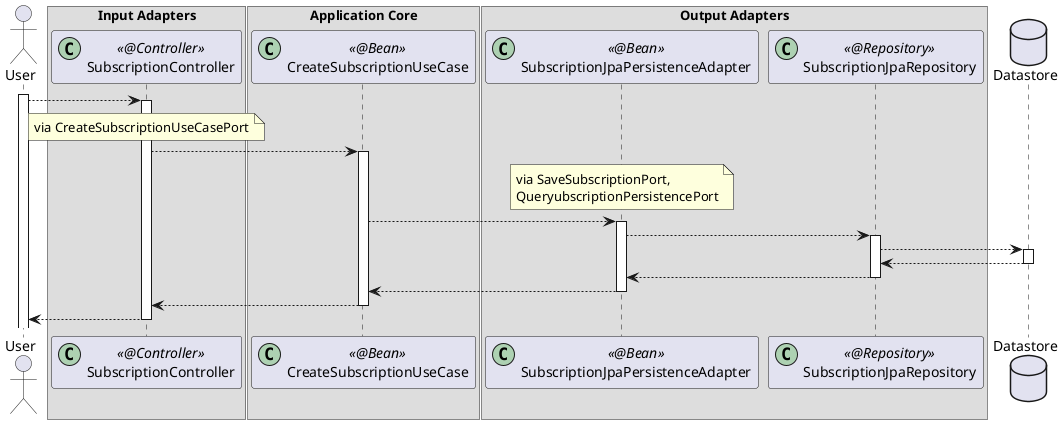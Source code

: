 @startuml

actor User 
box Input Adapters
participant SubscriptionController << (C,#ADD1B2) @Controller >>
end box
box Application Core
participant CreateSubscriptionUseCase << (C,#ADD1B2) @Bean >>
end box
box Output Adapters
participant SubscriptionJpaPersistenceAdapter << (C,#ADD1B2) @Bean >>
participant SubscriptionJpaRepository << (C,#ADD1B2) @Repository >>
end box
database Datastore

activate User

User --> SubscriptionController
activate SubscriptionController

note over SubscriptionController: via CreateSubscriptionUseCasePort

SubscriptionController --> CreateSubscriptionUseCase
activate CreateSubscriptionUseCase

note over SubscriptionJpaPersistenceAdapter: via SaveSubscriptionPort, \nQueryubscriptionPersistencePort

CreateSubscriptionUseCase --> SubscriptionJpaPersistenceAdapter
activate SubscriptionJpaPersistenceAdapter

SubscriptionJpaPersistenceAdapter --> SubscriptionJpaRepository
activate SubscriptionJpaRepository

SubscriptionJpaRepository --> Datastore
activate Datastore

Datastore --> SubscriptionJpaRepository
deactivate Datastore

SubscriptionJpaRepository --> SubscriptionJpaPersistenceAdapter
deactivate SubscriptionJpaRepository

SubscriptionJpaPersistenceAdapter --> CreateSubscriptionUseCase
deactivate SubscriptionJpaPersistenceAdapter

CreateSubscriptionUseCase --> SubscriptionController
deactivate CreateSubscriptionUseCase

SubscriptionController --> User
deactivate SubscriptionController

@enduml
